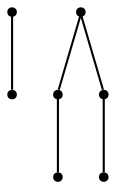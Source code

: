 graph {
  node [shape=point,comment="{\"directed\":false,\"doi\":\"10.4230/LIPIcs.GD.2024.28\",\"figure\":\"4 (2)\"}"]

  v0 [pos="1367.7220060551613,1075.8727736268652"]
  v1 [pos="1043.6195228594743,1088.9636278435462"]
  v2 [pos="1306.064856902521,950.2490469597317"]
  v3 [pos="1044.0049134294754,1035.068809796297"]
  v4 [pos="1180.3152208930132,1200.4794657808511"]
  v5 [pos="1096.5805341268258,932.2683396337006"]
  v6 [pos="1370.8090735549936,1029.7408866822218"]

  v0 -- v1 [id="-1",pos="1367.7220060551613,1075.8727736268652 1043.6195228594743,1088.9636278435462 1043.6195228594743,1088.9636278435462 1043.6195228594743,1088.9636278435462"]
  v2 -- v3 [id="-3",pos="1306.064856902521,950.2490469597317 1044.0049134294754,1035.068809796297 1044.0049134294754,1035.068809796297 1044.0049134294754,1035.068809796297"]
  v5 -- v6 [id="-4",pos="1096.5805341268258,932.2683396337006 1370.8090735549936,1029.7408866822218 1370.8090735549936,1029.7408866822218 1370.8090735549936,1029.7408866822218"]
  v4 -- v2 [id="-5",pos="1180.3152208930132,1200.4794657808511 1306.064856902521,950.2490469597317 1306.064856902521,950.2490469597317 1306.064856902521,950.2490469597317"]
  v4 -- v5 [id="-6",pos="1180.3152208930132,1200.4794657808511 1096.5805341268258,932.2683396337006 1096.5805341268258,932.2683396337006 1096.5805341268258,932.2683396337006"]
}
